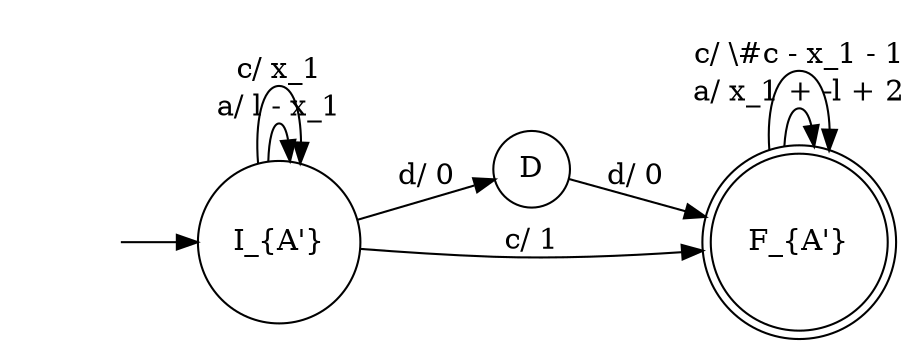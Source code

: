 digraph Automaton {rankdir = LR;
initial [shape=plaintext,label=""];
initial -> Ia;
D [shape=circle,label="D"];
D -> Fa [label="d/ 0"]
Fa [shape=doublecircle,label="F_{A'}"];
Fa -> Fa [label="a/ x_1 + -l + 2"]
Fa -> Fa [label="c/ \\#c - x_1 - 1"]
Ia [shape=circle,label="I_{A'}"];
Ia -> Ia [label="a/ l - x_1"]
Ia -> Ia [label="c/ x_1"]
Ia -> Fa [label="c/ 1"]
Ia -> D [label="d/ 0"]
}
